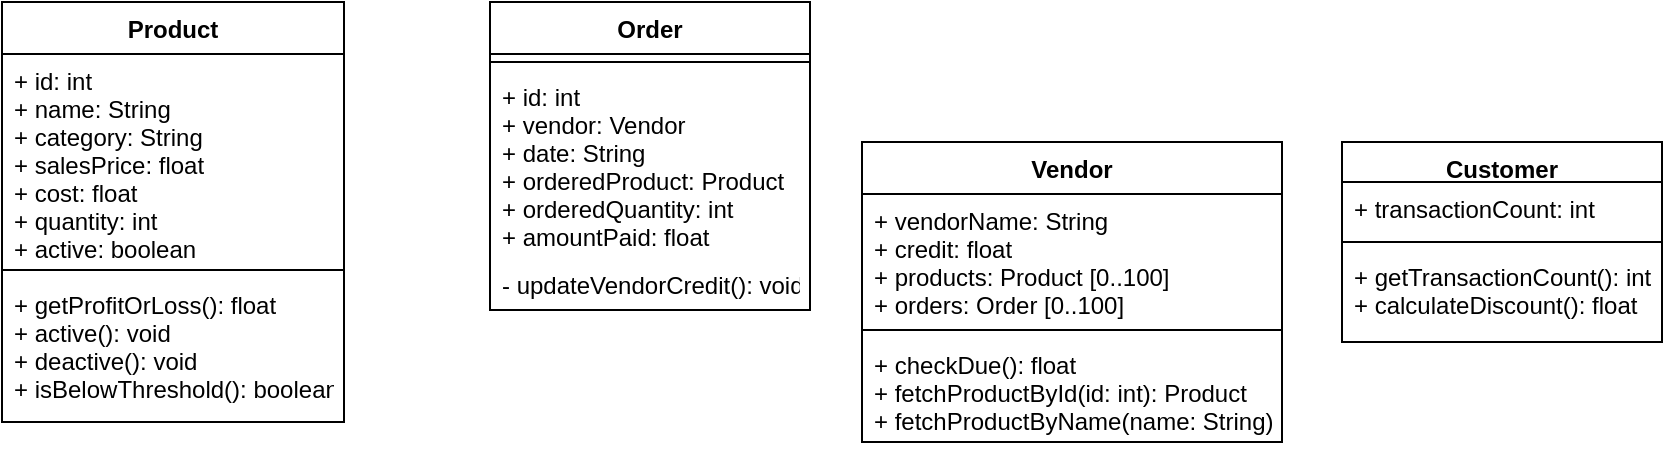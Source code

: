 <mxfile version="15.3.0" type="github">
  <diagram id="C5RBs43oDa-KdzZeNtuy" name="Page-1">
    <mxGraphModel dx="868" dy="482" grid="1" gridSize="10" guides="1" tooltips="1" connect="1" arrows="1" fold="1" page="1" pageScale="1" pageWidth="827" pageHeight="1169" math="0" shadow="0">
      <root>
        <mxCell id="WIyWlLk6GJQsqaUBKTNV-0" />
        <mxCell id="WIyWlLk6GJQsqaUBKTNV-1" parent="WIyWlLk6GJQsqaUBKTNV-0" />
        <mxCell id="O38_-_C2kokAEw32ba-Q-0" value="Product" style="swimlane;fontStyle=1;align=center;verticalAlign=top;childLayout=stackLayout;horizontal=1;startSize=26;horizontalStack=0;resizeParent=1;resizeParentMax=0;resizeLast=0;collapsible=1;marginBottom=0;" parent="WIyWlLk6GJQsqaUBKTNV-1" vertex="1">
          <mxGeometry x="10" y="140" width="171" height="210" as="geometry">
            <mxRectangle x="130" y="180" width="100" height="26" as="alternateBounds" />
          </mxGeometry>
        </mxCell>
        <mxCell id="O38_-_C2kokAEw32ba-Q-1" value="+ id: int&#xa;+ name: String&#xa;+ category: String&#xa;+ salesPrice: float &#xa;+ cost: float&#xa;+ quantity: int&#xa;+ active: boolean" style="text;strokeColor=none;fillColor=none;align=left;verticalAlign=top;spacingLeft=4;spacingRight=4;overflow=hidden;rotatable=0;points=[[0,0.5],[1,0.5]];portConstraint=eastwest;" parent="O38_-_C2kokAEw32ba-Q-0" vertex="1">
          <mxGeometry y="26" width="171" height="104" as="geometry" />
        </mxCell>
        <mxCell id="O38_-_C2kokAEw32ba-Q-2" value="" style="line;strokeWidth=1;fillColor=none;align=left;verticalAlign=middle;spacingTop=-1;spacingLeft=3;spacingRight=3;rotatable=0;labelPosition=right;points=[];portConstraint=eastwest;" parent="O38_-_C2kokAEw32ba-Q-0" vertex="1">
          <mxGeometry y="130" width="171" height="8" as="geometry" />
        </mxCell>
        <mxCell id="O38_-_C2kokAEw32ba-Q-3" value="+ getProfitOrLoss(): float&#xa;+ active(): void&#xa;+ deactive(): void&#xa;+ isBelowThreshold(): boolean" style="text;strokeColor=none;fillColor=none;align=left;verticalAlign=top;spacingLeft=4;spacingRight=4;overflow=hidden;rotatable=0;points=[[0,0.5],[1,0.5]];portConstraint=eastwest;" parent="O38_-_C2kokAEw32ba-Q-0" vertex="1">
          <mxGeometry y="138" width="171" height="72" as="geometry" />
        </mxCell>
        <mxCell id="UkyT9EkfcvSTCDTLUkNc-0" value="Order" style="swimlane;fontStyle=1;align=center;verticalAlign=top;childLayout=stackLayout;horizontal=1;startSize=26;horizontalStack=0;resizeParent=1;resizeParentMax=0;resizeLast=0;collapsible=1;marginBottom=0;" vertex="1" parent="WIyWlLk6GJQsqaUBKTNV-1">
          <mxGeometry x="254" y="140" width="160" height="154" as="geometry" />
        </mxCell>
        <mxCell id="UkyT9EkfcvSTCDTLUkNc-2" value="" style="line;strokeWidth=1;fillColor=none;align=left;verticalAlign=middle;spacingTop=-1;spacingLeft=3;spacingRight=3;rotatable=0;labelPosition=right;points=[];portConstraint=eastwest;" vertex="1" parent="UkyT9EkfcvSTCDTLUkNc-0">
          <mxGeometry y="26" width="160" height="8" as="geometry" />
        </mxCell>
        <mxCell id="UkyT9EkfcvSTCDTLUkNc-1" value="+ id: int&#xa;+ vendor: Vendor&#xa;+ date: String&#xa;+ orderedProduct: Product&#xa;+ orderedQuantity: int&#xa;+ amountPaid: float" style="text;strokeColor=none;fillColor=none;align=left;verticalAlign=top;spacingLeft=4;spacingRight=4;overflow=hidden;rotatable=0;points=[[0,0.5],[1,0.5]];portConstraint=eastwest;" vertex="1" parent="UkyT9EkfcvSTCDTLUkNc-0">
          <mxGeometry y="34" width="160" height="94" as="geometry" />
        </mxCell>
        <mxCell id="UkyT9EkfcvSTCDTLUkNc-3" value="- updateVendorCredit(): void" style="text;strokeColor=none;fillColor=none;align=left;verticalAlign=top;spacingLeft=4;spacingRight=4;overflow=hidden;rotatable=0;points=[[0,0.5],[1,0.5]];portConstraint=eastwest;" vertex="1" parent="UkyT9EkfcvSTCDTLUkNc-0">
          <mxGeometry y="128" width="160" height="26" as="geometry" />
        </mxCell>
        <mxCell id="UkyT9EkfcvSTCDTLUkNc-4" value="Vendor" style="swimlane;fontStyle=1;align=center;verticalAlign=top;childLayout=stackLayout;horizontal=1;startSize=26;horizontalStack=0;resizeParent=1;resizeParentMax=0;resizeLast=0;collapsible=1;marginBottom=0;" vertex="1" parent="WIyWlLk6GJQsqaUBKTNV-1">
          <mxGeometry x="440" y="210" width="210" height="150" as="geometry" />
        </mxCell>
        <mxCell id="UkyT9EkfcvSTCDTLUkNc-5" value="+ vendorName: String&#xa;+ credit: float&#xa;+ products: Product [0..100]&#xa;+ orders: Order [0..100]" style="text;strokeColor=none;fillColor=none;align=left;verticalAlign=top;spacingLeft=4;spacingRight=4;overflow=hidden;rotatable=0;points=[[0,0.5],[1,0.5]];portConstraint=eastwest;" vertex="1" parent="UkyT9EkfcvSTCDTLUkNc-4">
          <mxGeometry y="26" width="210" height="64" as="geometry" />
        </mxCell>
        <mxCell id="UkyT9EkfcvSTCDTLUkNc-6" value="" style="line;strokeWidth=1;fillColor=none;align=left;verticalAlign=middle;spacingTop=-1;spacingLeft=3;spacingRight=3;rotatable=0;labelPosition=right;points=[];portConstraint=eastwest;" vertex="1" parent="UkyT9EkfcvSTCDTLUkNc-4">
          <mxGeometry y="90" width="210" height="8" as="geometry" />
        </mxCell>
        <mxCell id="UkyT9EkfcvSTCDTLUkNc-7" value="+ checkDue(): float&#xa;+ fetchProductById(id: int): Product&#xa;+ fetchProductByName(name: String): Product" style="text;strokeColor=none;fillColor=none;align=left;verticalAlign=top;spacingLeft=4;spacingRight=4;overflow=hidden;rotatable=0;points=[[0,0.5],[1,0.5]];portConstraint=eastwest;" vertex="1" parent="UkyT9EkfcvSTCDTLUkNc-4">
          <mxGeometry y="98" width="210" height="52" as="geometry" />
        </mxCell>
        <mxCell id="UkyT9EkfcvSTCDTLUkNc-8" value="Customer" style="swimlane;fontStyle=1;align=center;verticalAlign=top;childLayout=stackLayout;horizontal=1;startSize=20;horizontalStack=0;resizeParent=1;resizeParentMax=0;resizeLast=0;collapsible=1;marginBottom=0;" vertex="1" parent="WIyWlLk6GJQsqaUBKTNV-1">
          <mxGeometry x="680" y="210" width="160" height="100" as="geometry" />
        </mxCell>
        <mxCell id="UkyT9EkfcvSTCDTLUkNc-9" value="+ transactionCount: int" style="text;strokeColor=none;fillColor=none;align=left;verticalAlign=top;spacingLeft=4;spacingRight=4;overflow=hidden;rotatable=0;points=[[0,0.5],[1,0.5]];portConstraint=eastwest;" vertex="1" parent="UkyT9EkfcvSTCDTLUkNc-8">
          <mxGeometry y="20" width="160" height="26" as="geometry" />
        </mxCell>
        <mxCell id="UkyT9EkfcvSTCDTLUkNc-10" value="" style="line;strokeWidth=1;fillColor=none;align=left;verticalAlign=middle;spacingTop=-1;spacingLeft=3;spacingRight=3;rotatable=0;labelPosition=right;points=[];portConstraint=eastwest;" vertex="1" parent="UkyT9EkfcvSTCDTLUkNc-8">
          <mxGeometry y="46" width="160" height="8" as="geometry" />
        </mxCell>
        <mxCell id="UkyT9EkfcvSTCDTLUkNc-11" value="+ getTransactionCount(): int&#xa;+ calculateDiscount(): float" style="text;strokeColor=none;fillColor=none;align=left;verticalAlign=top;spacingLeft=4;spacingRight=4;overflow=hidden;rotatable=0;points=[[0,0.5],[1,0.5]];portConstraint=eastwest;" vertex="1" parent="UkyT9EkfcvSTCDTLUkNc-8">
          <mxGeometry y="54" width="160" height="46" as="geometry" />
        </mxCell>
      </root>
    </mxGraphModel>
  </diagram>
</mxfile>
